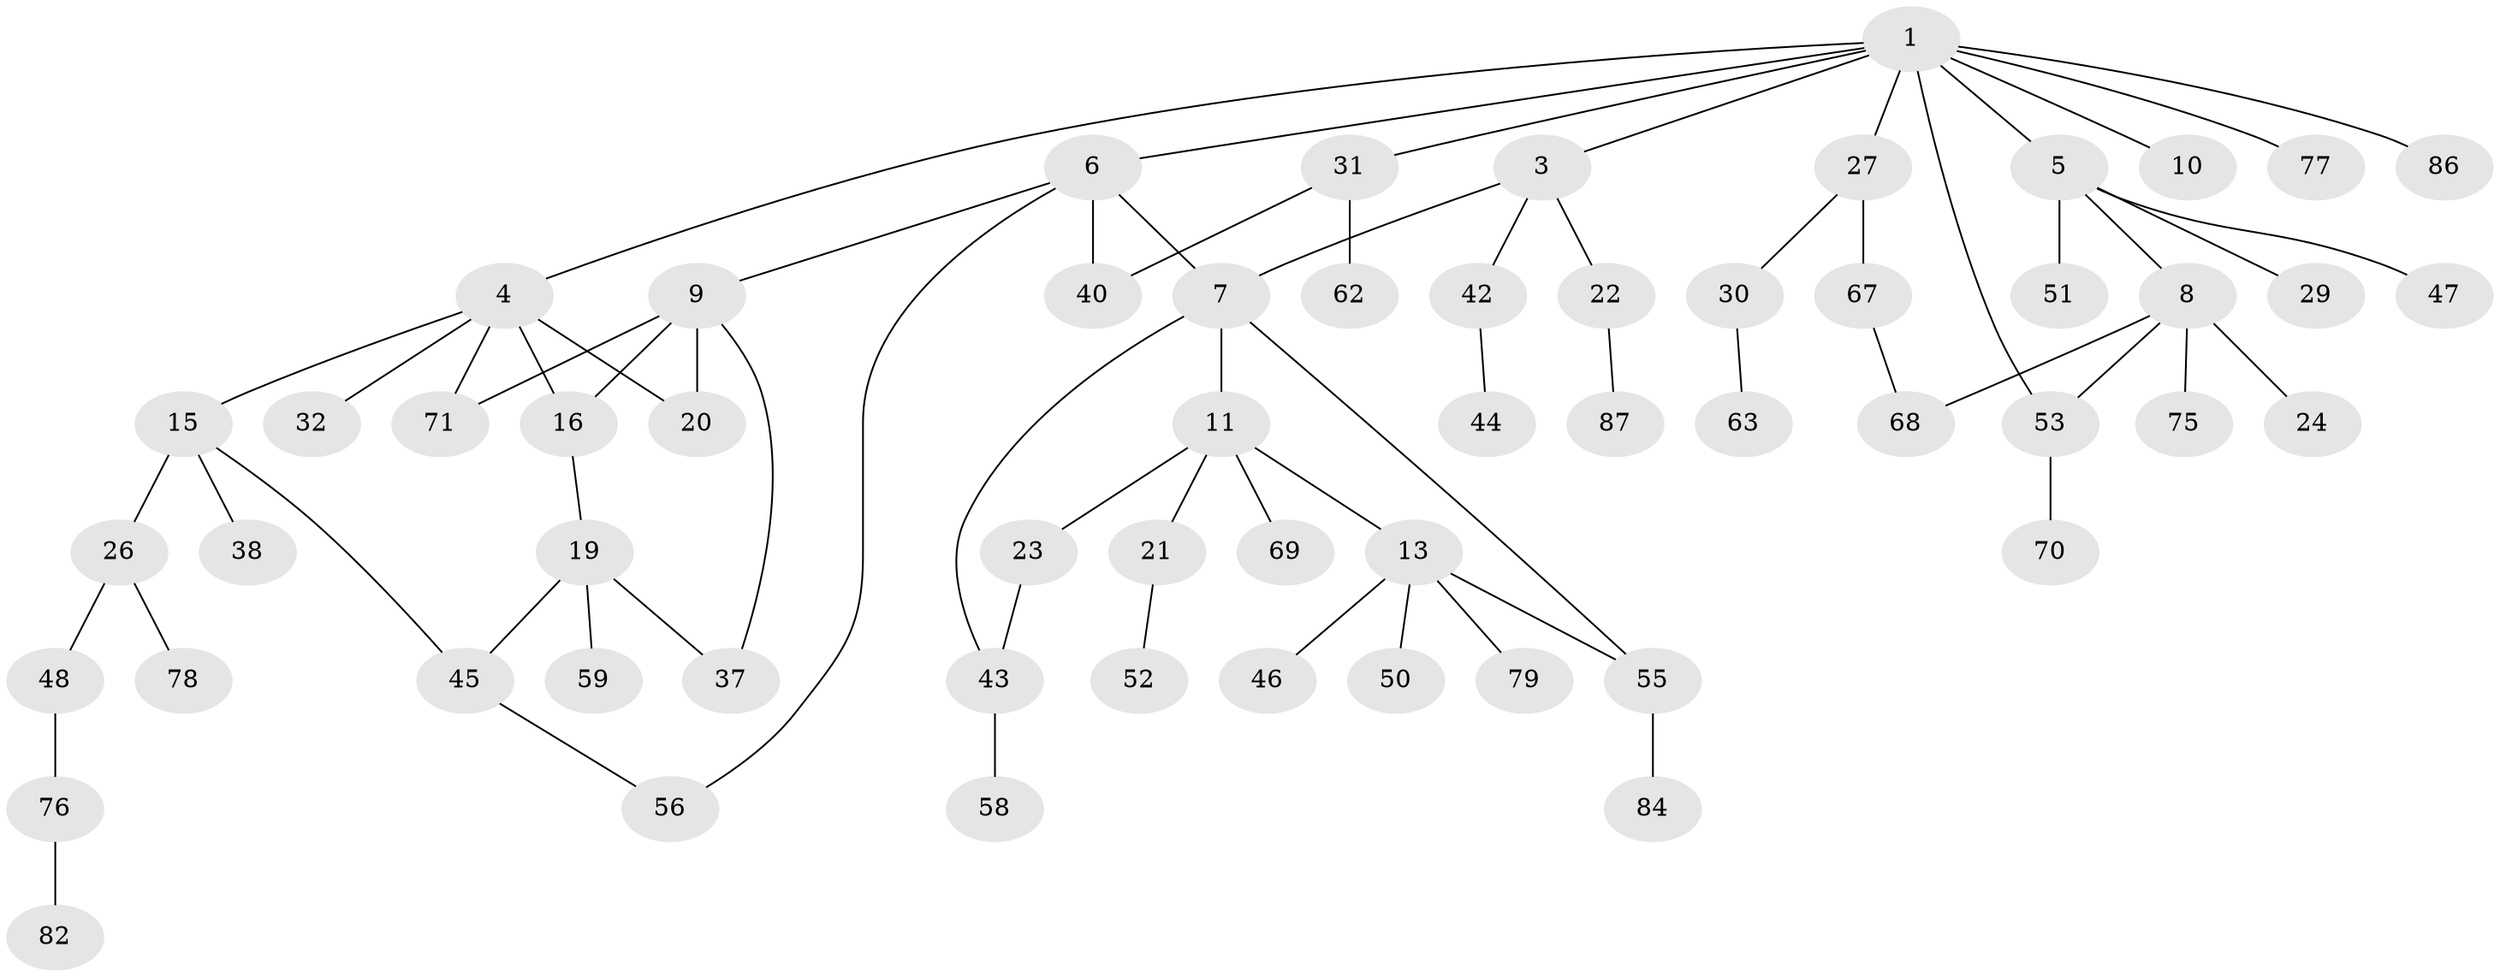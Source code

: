 // Generated by graph-tools (version 1.1) at 2025/51/02/27/25 19:51:40]
// undirected, 59 vertices, 70 edges
graph export_dot {
graph [start="1"]
  node [color=gray90,style=filled];
  1 [super="+2"];
  3 [super="+12"];
  4 [super="+14"];
  5 [super="+18"];
  6 [super="+74"];
  7 [super="+34"];
  8 [super="+85"];
  9 [super="+57"];
  10;
  11 [super="+64"];
  13 [super="+36"];
  15 [super="+17"];
  16 [super="+81"];
  19 [super="+25"];
  20;
  21 [super="+28"];
  22 [super="+35"];
  23;
  24;
  26 [super="+33"];
  27;
  29;
  30 [super="+41"];
  31 [super="+60"];
  32 [super="+88"];
  37 [super="+54"];
  38 [super="+39"];
  40;
  42 [super="+65"];
  43 [super="+49"];
  44 [super="+66"];
  45;
  46;
  47;
  48;
  50;
  51;
  52;
  53 [super="+72"];
  55 [super="+61"];
  56;
  58 [super="+73"];
  59;
  62;
  63;
  67;
  68;
  69;
  70;
  71 [super="+83"];
  75;
  76 [super="+80"];
  77;
  78;
  79;
  82;
  84;
  86;
  87;
  1 -- 3;
  1 -- 4;
  1 -- 10;
  1 -- 5;
  1 -- 6;
  1 -- 77;
  1 -- 86;
  1 -- 27;
  1 -- 31;
  1 -- 53;
  3 -- 7;
  3 -- 42;
  3 -- 22;
  4 -- 15;
  4 -- 16;
  4 -- 71;
  4 -- 32;
  4 -- 20;
  5 -- 8;
  5 -- 51;
  5 -- 29;
  5 -- 47;
  6 -- 9;
  6 -- 7;
  6 -- 56;
  6 -- 40;
  7 -- 11;
  7 -- 43;
  7 -- 55;
  8 -- 24;
  8 -- 53;
  8 -- 75;
  8 -- 68;
  9 -- 16;
  9 -- 20;
  9 -- 71;
  9 -- 37;
  11 -- 13;
  11 -- 21;
  11 -- 23;
  11 -- 69;
  13 -- 46;
  13 -- 50;
  13 -- 55;
  13 -- 79;
  15 -- 26;
  15 -- 45;
  15 -- 38;
  16 -- 19;
  19 -- 37;
  19 -- 59;
  19 -- 45;
  21 -- 52;
  22 -- 87;
  23 -- 43;
  26 -- 48;
  26 -- 78;
  27 -- 30;
  27 -- 67;
  30 -- 63;
  31 -- 40;
  31 -- 62;
  42 -- 44;
  43 -- 58;
  45 -- 56;
  48 -- 76;
  53 -- 70;
  55 -- 84;
  67 -- 68;
  76 -- 82;
}
